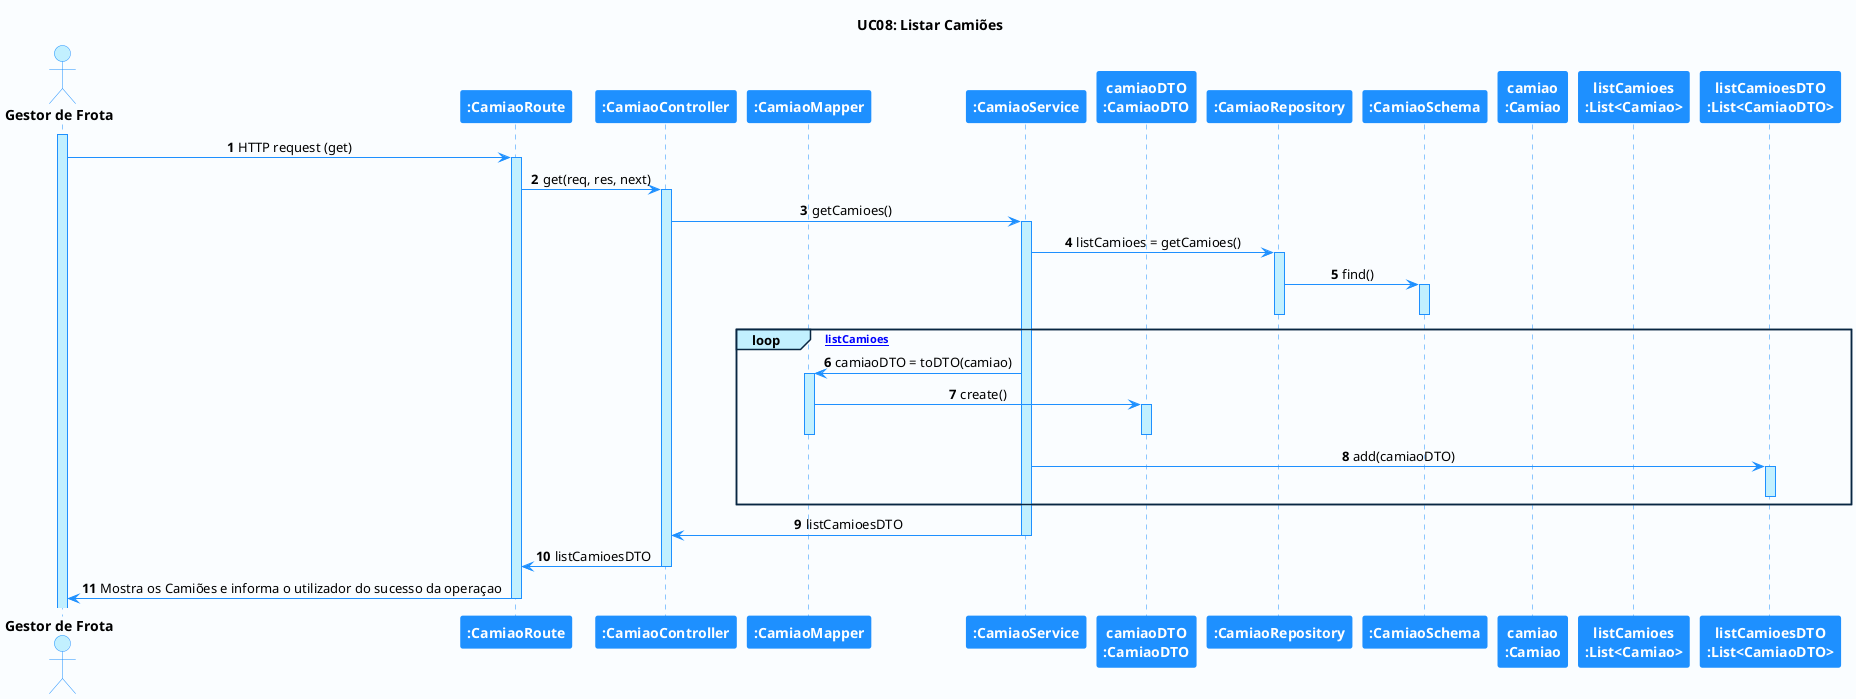 @startuml hello

'-Style----------------------------------------------------------------------------------------------------------------

autonumber

skinparam DefaultTextAlignment center

skinparam BackgroundColor #fafdff

skinparam sequence {
    LifeLineBorderColor DodgerBlue
    LifeLineBackgroundColor APPLICATION

    ActorBackgroundColor APPLICATION
    ActorBorderColor DodgerBlue

    BackgroundColor #FFFFFF
    ArrowColor DodgerBlue
    BorderColor DodgerBlue

    ParticipantBackgroundColor DodgerBlue
    ParticipantFontColor #FFFFFF
    ParticipantBorderColor DodgerBlue

    GroupBorderColor #082642
    GroupBackgroundColor APPLICATION
}

skinparam note {
    LifeLineBorderColor DodgerBlue
    LifeLineBackgroundColor APPLICATION

    ActorBackgroundColor APPLICATION
    ActorBorderColor DodgerBlue

    BackgroundColor #FFFFFF
    ArrowColor DodgerBlue
    BorderColor DodgerBlue

    ParticipantBackgroundColor DodgerBlue
    ParticipantFontColor #FFFFFF
    ParticipantBorderColor DodgerBlue

    GroupBorderColor #082642
    GroupBackgroundColor APPLICATION
}

'-Title----------------------------------------------------------------------------------------------------------------

title UC08: Listar Camiões

'-Actors/Participants--------------------------------------------------------------------------------------------------

actor "<b>Gestor de Frota" as A
participant "<b>:CamiaoRoute" as CR
participant "<b>:CamiaoController" as CC
participant "<b>:CamiaoMapper" as CM
participant "<b>:CamiaoService" as CS
participant "<b>camiaoDTO\n<b>:CamiaoDTO" as CD
participant "<b>:CamiaoRepository" as CREP
participant "<b>:CamiaoSchema" as CSC
participant "<b>camiao\n<b>:Camiao" as C
participant "<b>listCamioes\n<b>:List<Camiao>" as LC
participant "<b>listCamioesDTO\n<b>:List<CamiaoDTO>" as LCD


'-Associations---------------------------------------------------------------------------------------------------------

activate A

A -> CR: HTTP request (get)
activate CR

CR -> CC: get(req, res, next)
activate CC

CC -> CS : getCamioes()
activate CS
CS -> CREP : listCamioes = getCamioes()
activate CREP
CREP -> CSC : find()
activate CSC
deactivate CSC
deactivate CREP

loop [listCamioes]
CS -> CM : camiaoDTO = toDTO(camiao)
activate CM
CM -> CD : create()
activate CD
deactivate CD
deactivate CM
CS-> LCD : add(camiaoDTO)
activate LCD
deactivate LCD

end

CS -> CC : listCamioesDTO
deactivate CS
CC -> CR: listCamioesDTO
deactivate CC

CR -> A: Mostra os Camiões e informa o utilizador do sucesso da operaçao
deactivate CR
'----------------------------------------------------------------------------------------------------------------------

@enduml